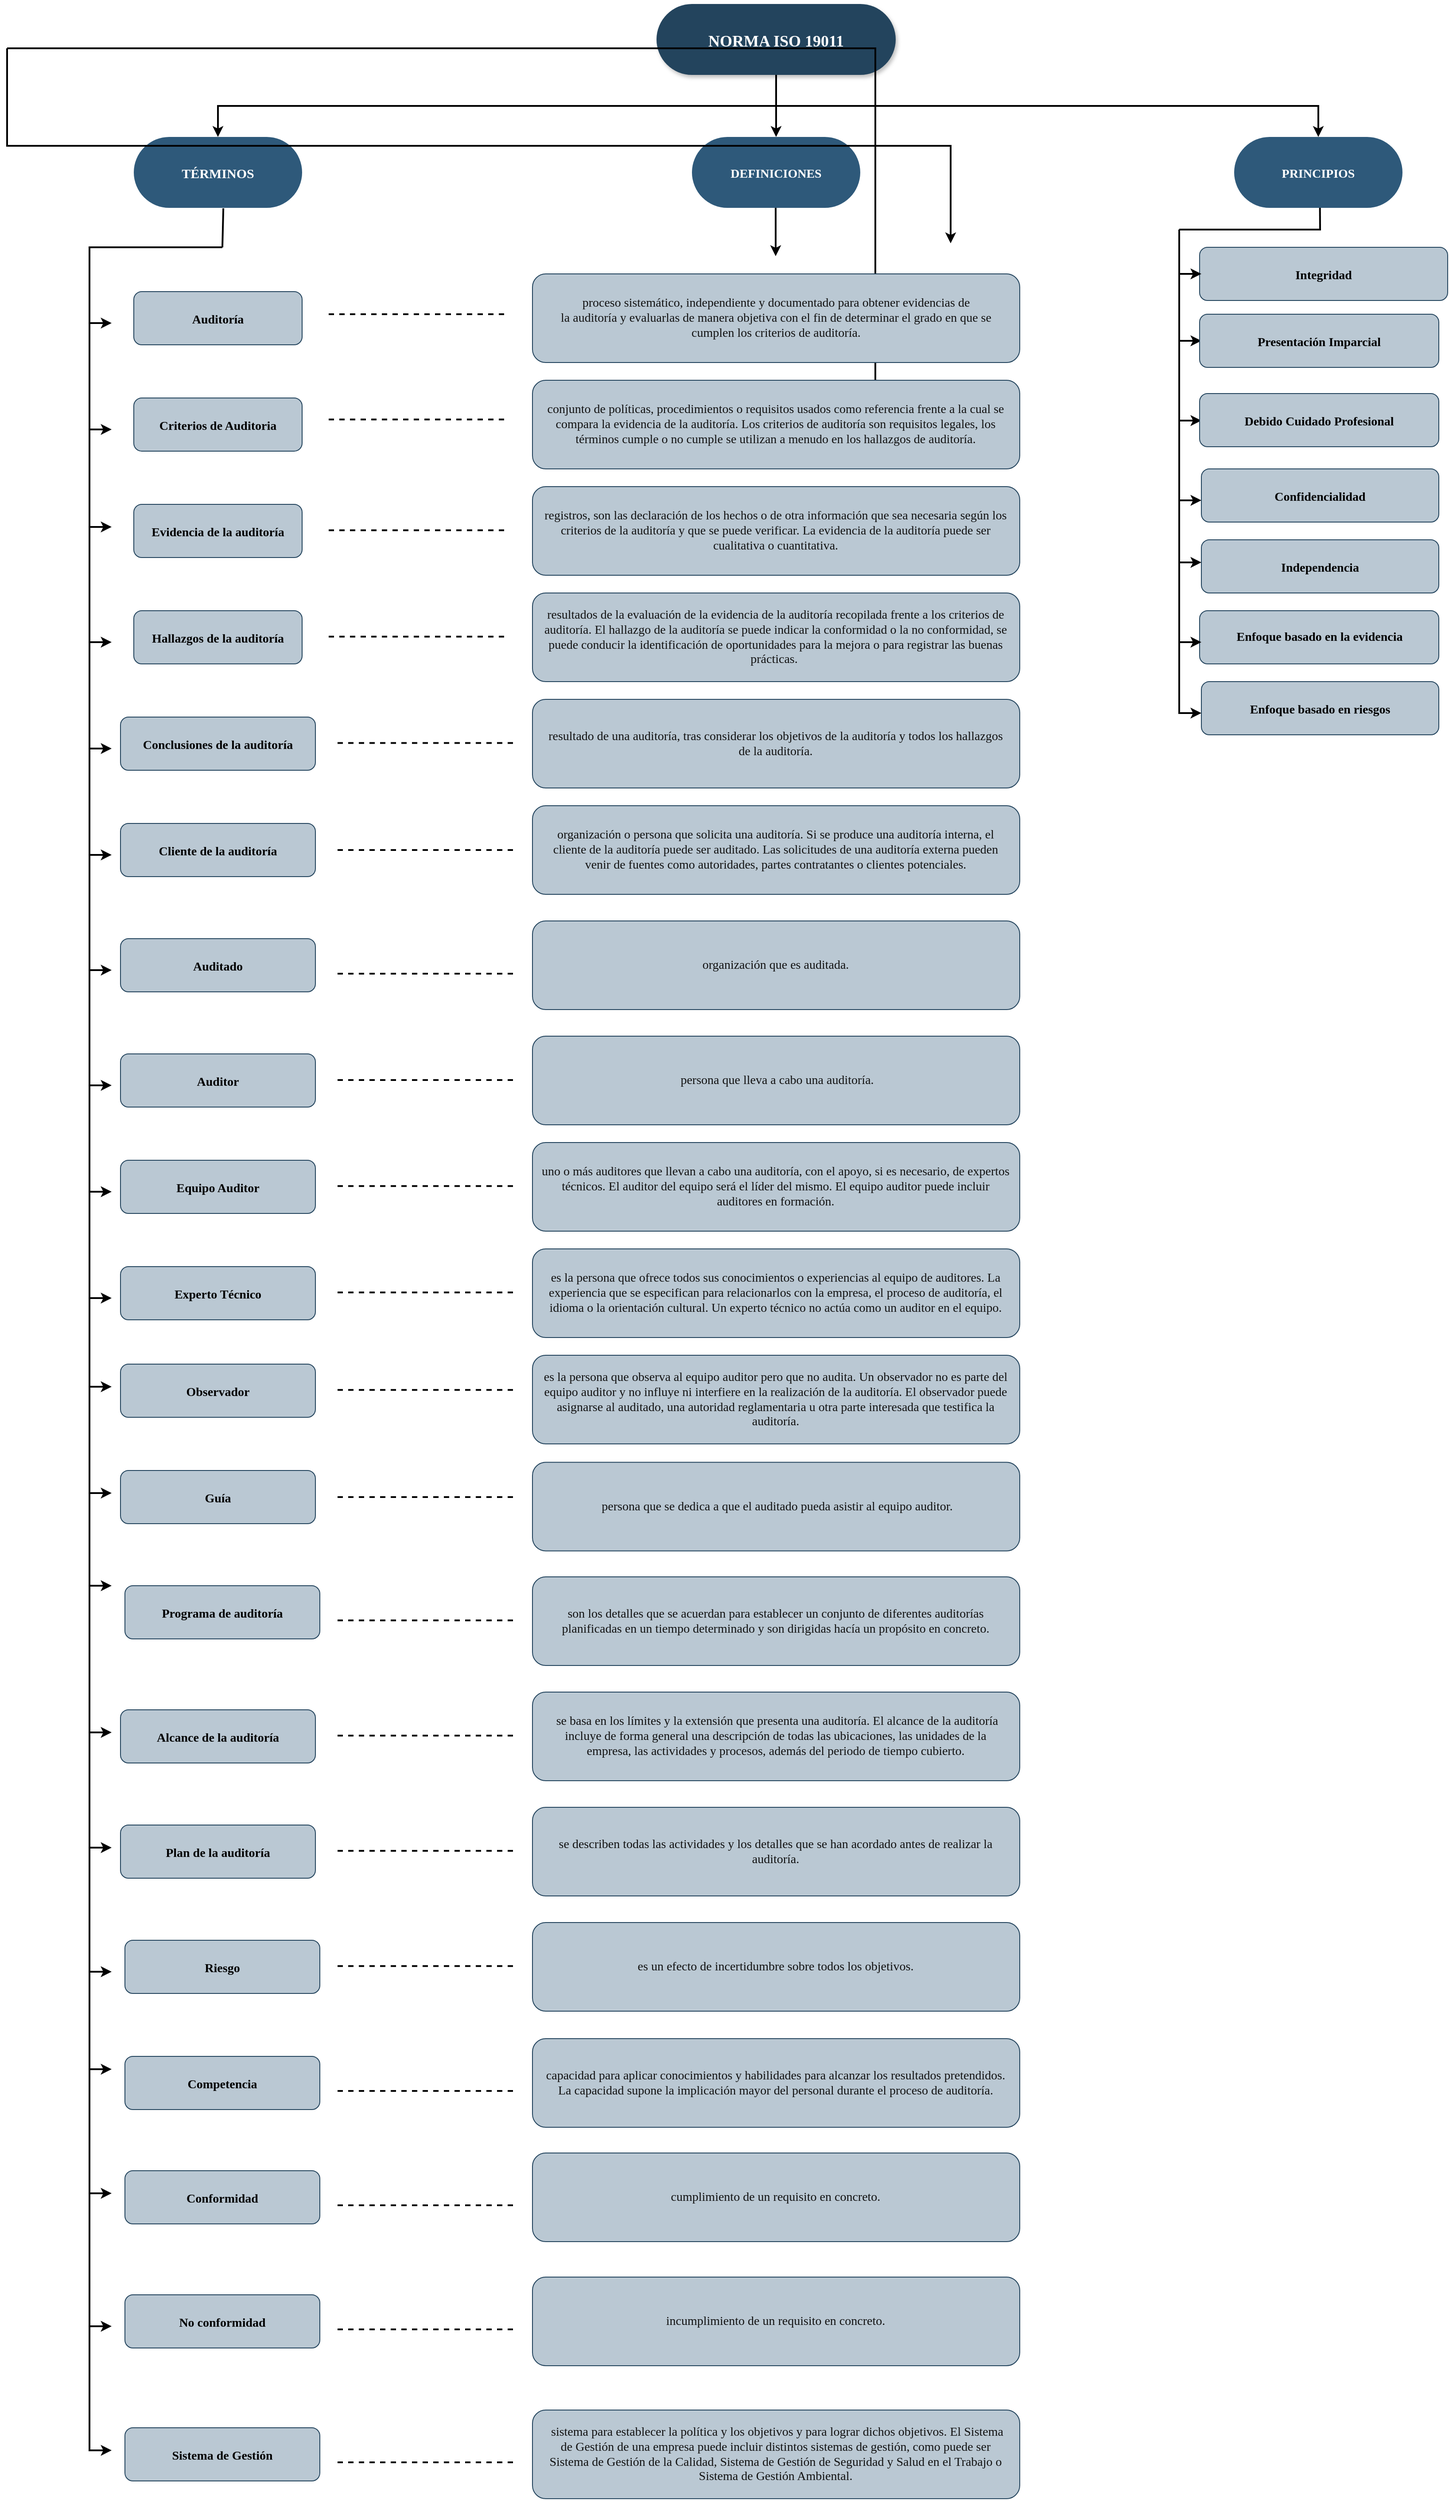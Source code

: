 <mxfile version="14.6.0" type="github">
  <diagram name="Page-1" id="2c0d36ab-eaac-3732-788b-9136903baeff">
    <mxGraphModel dx="7355" dy="2805" grid="1" gridSize="10" guides="1" tooltips="1" connect="1" arrows="1" fold="1" page="1" pageScale="1.5" pageWidth="1169" pageHeight="827" background="#ffffff" math="0" shadow="0">
      <root>
        <mxCell id="0" />
        <mxCell id="1" parent="0" />
        <mxCell id="2" value="NORMA ISO 19011" style="rounded=1;fillColor=#23445D;strokeColor=none;fontColor=#FFFFFF;fontStyle=1;fontFamily=Tahoma;fontSize=18;arcSize=50;shadow=1;sketch=0;glass=0;" parent="1" vertex="1">
          <mxGeometry x="710" y="185.5" width="270" height="80" as="geometry" />
        </mxCell>
        <mxCell id="4" value="PRINCIPIOS" style="rounded=1;gradientColor=none;strokeColor=none;fontColor=#FFFFFF;fontStyle=1;fontFamily=Tahoma;fontSize=14;arcSize=50;fillColor=#2E597A;" parent="1" vertex="1">
          <mxGeometry x="1362.0" y="335.5" width="190" height="80" as="geometry" />
        </mxCell>
        <mxCell id="9" value="" style="edgeStyle=elbowEdgeStyle;elbow=vertical;strokeWidth=2;rounded=0" parent="1" source="2" target="4" edge="1">
          <mxGeometry x="337" y="215.5" width="100" height="100" as="geometry">
            <mxPoint x="337" y="315.5" as="sourcePoint" />
            <mxPoint x="437" y="215.5" as="targetPoint" />
          </mxGeometry>
        </mxCell>
        <mxCell id="12" value="DEFINICIONES" style="rounded=1;gradientColor=none;strokeColor=none;fontColor=#FFFFFF;fontStyle=1;fontFamily=Tahoma;fontSize=14;arcSize=50;shadow=0;fillColor=#2E597A;" parent="1" vertex="1">
          <mxGeometry x="750.0" y="335.5" width="190" height="80" as="geometry" />
        </mxCell>
        <mxCell id="13" value="TÉRMINOS" style="rounded=1;gradientColor=none;strokeColor=none;fontColor=#FFFFFF;fontStyle=1;fontFamily=Tahoma;fontSize=15;arcSize=50;fillColor=#2E597A;" parent="1" vertex="1">
          <mxGeometry x="120" y="335.5" width="190" height="80" as="geometry" />
        </mxCell>
        <mxCell id="48" value="Integridad" style="rounded=1;strokeColor=#23445d;fontStyle=1;fontFamily=Tahoma;fontSize=14;fillColor=#bac8d3;" parent="1" vertex="1">
          <mxGeometry x="1323" y="460" width="280" height="60" as="geometry" />
        </mxCell>
        <mxCell id="59" value="" style="edgeStyle=elbowEdgeStyle;elbow=vertical;strokeWidth=2;rounded=0" parent="1" source="2" target="12" edge="1">
          <mxGeometry x="347" y="225.5" width="100" height="100" as="geometry">
            <mxPoint x="862.0" y="275.5" as="sourcePoint" />
            <mxPoint x="1467.0" y="345.5" as="targetPoint" />
          </mxGeometry>
        </mxCell>
        <mxCell id="61" value="" style="edgeStyle=elbowEdgeStyle;elbow=vertical;strokeWidth=2;rounded=0" parent="1" source="2" target="13" edge="1">
          <mxGeometry x="-23" y="135.5" width="100" height="100" as="geometry">
            <mxPoint x="-23" y="235.5" as="sourcePoint" />
            <mxPoint x="77" y="135.5" as="targetPoint" />
          </mxGeometry>
        </mxCell>
        <mxCell id="82" value="" style="edgeStyle=elbowEdgeStyle;elbow=horizontal;strokeWidth=2;rounded=0" parent="1" source="41" edge="1">
          <mxGeometry x="-23" y="135.5" width="100" height="100" as="geometry">
            <mxPoint x="-23" y="235.5" as="sourcePoint" />
            <mxPoint x="977" y="575.5" as="targetPoint" />
            <Array as="points">
              <mxPoint x="957" y="535.5" />
            </Array>
          </mxGeometry>
        </mxCell>
        <mxCell id="83" value="" style="edgeStyle=elbowEdgeStyle;elbow=horizontal;strokeWidth=2;rounded=0" parent="1" source="41" edge="1">
          <mxGeometry x="-23" y="135.5" width="100" height="100" as="geometry">
            <mxPoint x="-23" y="235.5" as="sourcePoint" />
            <mxPoint x="977" y="665.5" as="targetPoint" />
            <Array as="points">
              <mxPoint x="957" y="585.5" />
            </Array>
          </mxGeometry>
        </mxCell>
        <mxCell id="87" value="" style="edgeStyle=elbowEdgeStyle;elbow=horizontal;strokeWidth=2;rounded=0" parent="1" source="48" edge="1">
          <mxGeometry x="-90" y="125.5" width="100" height="100" as="geometry">
            <mxPoint x="-90" y="225.5" as="sourcePoint" />
            <mxPoint x="1325" y="565.5" as="targetPoint" />
            <Array as="points">
              <mxPoint x="1300" y="525.5" />
            </Array>
          </mxGeometry>
        </mxCell>
        <mxCell id="88" value="" style="edgeStyle=elbowEdgeStyle;elbow=horizontal;strokeWidth=2;rounded=0" parent="1" source="48" edge="1">
          <mxGeometry x="-90" y="125.5" width="100" height="100" as="geometry">
            <mxPoint x="-90" y="225.5" as="sourcePoint" />
            <mxPoint x="1325" y="655.5" as="targetPoint" />
            <Array as="points">
              <mxPoint x="1300" y="585.5" />
            </Array>
          </mxGeometry>
        </mxCell>
        <mxCell id="89" value="" style="edgeStyle=elbowEdgeStyle;elbow=horizontal;strokeWidth=2;rounded=0" parent="1" source="48" edge="1">
          <mxGeometry x="-90" y="125.5" width="100" height="100" as="geometry">
            <mxPoint x="-90" y="225.5" as="sourcePoint" />
            <mxPoint x="1325" y="745.5" as="targetPoint" />
            <Array as="points">
              <mxPoint x="1300" y="615.5" />
            </Array>
          </mxGeometry>
        </mxCell>
        <mxCell id="103" value="" style="edgeStyle=elbowEdgeStyle;elbow=vertical;strokeWidth=2;rounded=0" parent="1" source="10" edge="1">
          <mxGeometry x="-23" y="135.5" width="100" height="100" as="geometry">
            <mxPoint x="-23" y="235.5" as="sourcePoint" />
            <mxPoint x="1042" y="455.5" as="targetPoint" />
          </mxGeometry>
        </mxCell>
        <mxCell id="daP6FJy6vD_I7f9EfKvS-136" value="Presentación Imparcial" style="rounded=1;strokeColor=#23445d;fontStyle=1;fontFamily=Tahoma;fontSize=14;fillColor=#bac8d3;" vertex="1" parent="1">
          <mxGeometry x="1323" y="535.5" width="270" height="60" as="geometry" />
        </mxCell>
        <mxCell id="daP6FJy6vD_I7f9EfKvS-137" value="Debido Cuidado Profesional" style="rounded=1;strokeColor=#23445d;fontStyle=1;fontFamily=Tahoma;fontSize=14;fillColor=#bac8d3;" vertex="1" parent="1">
          <mxGeometry x="1323" y="625" width="270" height="60" as="geometry" />
        </mxCell>
        <mxCell id="daP6FJy6vD_I7f9EfKvS-141" value="Confidencialidad" style="rounded=1;strokeColor=#23445d;fontStyle=1;fontFamily=Tahoma;fontSize=14;fillColor=#bac8d3;" vertex="1" parent="1">
          <mxGeometry x="1325" y="710" width="268" height="60" as="geometry" />
        </mxCell>
        <mxCell id="daP6FJy6vD_I7f9EfKvS-142" value="Independencia" style="rounded=1;strokeColor=#23445d;fontStyle=1;fontFamily=Tahoma;fontSize=14;fillColor=#bac8d3;" vertex="1" parent="1">
          <mxGeometry x="1325" y="790" width="268" height="60" as="geometry" />
        </mxCell>
        <mxCell id="daP6FJy6vD_I7f9EfKvS-143" value="Enfoque basado en la evidencia" style="rounded=1;strokeColor=#23445d;fontStyle=1;fontFamily=Tahoma;fontSize=14;fillColor=#bac8d3;labelBackgroundColor=none;labelBorderColor=none;html=1;" vertex="1" parent="1">
          <mxGeometry x="1323" y="870" width="270" height="60" as="geometry" />
        </mxCell>
        <mxCell id="daP6FJy6vD_I7f9EfKvS-144" value="Enfoque basado en riesgos" style="rounded=1;strokeColor=#23445d;fontStyle=1;fontFamily=Tahoma;fontSize=14;fillColor=#bac8d3;" vertex="1" parent="1">
          <mxGeometry x="1325" y="950" width="268" height="60" as="geometry" />
        </mxCell>
        <mxCell id="daP6FJy6vD_I7f9EfKvS-145" value="" style="edgeStyle=elbowEdgeStyle;elbow=horizontal;strokeWidth=2;rounded=0" edge="1" parent="1">
          <mxGeometry x="-90" y="365.5" width="100" height="100" as="geometry">
            <mxPoint x="1300" y="740" as="sourcePoint" />
            <mxPoint x="1325" y="985.5" as="targetPoint" />
            <Array as="points">
              <mxPoint x="1300" y="855.5" />
            </Array>
          </mxGeometry>
        </mxCell>
        <mxCell id="daP6FJy6vD_I7f9EfKvS-146" value="" style="edgeStyle=elbowEdgeStyle;elbow=horizontal;strokeWidth=2;rounded=0" edge="1" parent="1">
          <mxGeometry x="-90" y="285.5" width="100" height="100" as="geometry">
            <mxPoint x="1300" y="660" as="sourcePoint" />
            <mxPoint x="1325" y="905.5" as="targetPoint" />
            <Array as="points">
              <mxPoint x="1300" y="775.5" />
            </Array>
          </mxGeometry>
        </mxCell>
        <mxCell id="daP6FJy6vD_I7f9EfKvS-147" value="" style="edgeStyle=elbowEdgeStyle;elbow=horizontal;strokeWidth=2;rounded=0" edge="1" parent="1">
          <mxGeometry x="-90" y="195.5" width="100" height="100" as="geometry">
            <mxPoint x="1300" y="570" as="sourcePoint" />
            <mxPoint x="1325" y="815.5" as="targetPoint" />
            <Array as="points">
              <mxPoint x="1300" y="685.5" />
            </Array>
          </mxGeometry>
        </mxCell>
        <mxCell id="daP6FJy6vD_I7f9EfKvS-149" value="Auditoría" style="rounded=1;strokeColor=#23445d;fontStyle=1;fontFamily=Tahoma;fontSize=14;fillColor=#bac8d3;" vertex="1" parent="1">
          <mxGeometry x="120" y="510" width="190" height="60" as="geometry" />
        </mxCell>
        <mxCell id="daP6FJy6vD_I7f9EfKvS-151" value="proceso sistemático, independiente y documentado para obtener evidencias de&#xa;la auditoría y evaluarlas de manera objetiva con el fin de determinar el grado en que se cumplen los criterios de auditoría." style="rounded=1;strokeColor=#23445d;fontStyle=0;fontFamily=Tahoma;fontSize=14;fillColor=#bac8d3;labelBackgroundColor=none;fontColor=#121212;whiteSpace=wrap;labelBorderColor=none;spacingTop=0;spacingBottom=0;spacingLeft=10;spacingRight=10;" vertex="1" parent="1">
          <mxGeometry x="570" y="490" width="550" height="100" as="geometry" />
        </mxCell>
        <mxCell id="daP6FJy6vD_I7f9EfKvS-155" value="" style="edgeStyle=elbowEdgeStyle;elbow=horizontal;strokeWidth=2;rounded=0" edge="1" parent="1">
          <mxGeometry x="-90" y="50" width="100" height="100" as="geometry">
            <mxPoint x="1300" y="530" as="sourcePoint" />
            <mxPoint x="1325" y="490" as="targetPoint" />
            <Array as="points">
              <mxPoint x="1300" y="450" />
            </Array>
          </mxGeometry>
        </mxCell>
        <mxCell id="daP6FJy6vD_I7f9EfKvS-158" value="" style="edgeStyle=elbowEdgeStyle;elbow=horizontal;strokeWidth=2;rounded=0;" edge="1" parent="1">
          <mxGeometry x="606.5" y="135.5" width="100" height="100" as="geometry">
            <mxPoint x="844.5" y="415.5" as="sourcePoint" />
            <mxPoint x="845" y="470" as="targetPoint" />
            <Array as="points">
              <mxPoint x="844.5" y="480" />
              <mxPoint x="859.5" y="480" />
              <mxPoint x="831.5" y="575.5" />
            </Array>
          </mxGeometry>
        </mxCell>
        <mxCell id="daP6FJy6vD_I7f9EfKvS-160" value="" style="endArrow=none;html=1;fontFamily=Tahoma;fontSize=65;fontColor=#121212;strokeWidth=2;" edge="1" parent="1">
          <mxGeometry width="50" height="50" relative="1" as="geometry">
            <mxPoint x="1300" y="490" as="sourcePoint" />
            <mxPoint x="1300" y="440" as="targetPoint" />
          </mxGeometry>
        </mxCell>
        <mxCell id="daP6FJy6vD_I7f9EfKvS-162" value="" style="endArrow=none;html=1;fontFamily=Tahoma;fontSize=65;fontColor=#121212;strokeWidth=2;" edge="1" parent="1">
          <mxGeometry width="50" height="50" relative="1" as="geometry">
            <mxPoint x="1300" y="440" as="sourcePoint" />
            <mxPoint x="1460" y="440" as="targetPoint" />
          </mxGeometry>
        </mxCell>
        <mxCell id="daP6FJy6vD_I7f9EfKvS-163" value="" style="endArrow=none;html=1;fontFamily=Tahoma;fontSize=65;fontColor=#121212;strokeWidth=2;" edge="1" parent="1">
          <mxGeometry width="50" height="50" relative="1" as="geometry">
            <mxPoint x="1458.83" y="415.5" as="sourcePoint" />
            <mxPoint x="1459" y="440" as="targetPoint" />
          </mxGeometry>
        </mxCell>
        <mxCell id="daP6FJy6vD_I7f9EfKvS-165" value="" style="endArrow=none;dashed=1;html=1;fontFamily=Tahoma;fontSize=65;fontColor=#121212;strokeWidth=2;" edge="1" parent="1">
          <mxGeometry width="50" height="50" relative="1" as="geometry">
            <mxPoint x="340" y="535.5" as="sourcePoint" />
            <mxPoint x="540" y="535.5" as="targetPoint" />
          </mxGeometry>
        </mxCell>
        <mxCell id="daP6FJy6vD_I7f9EfKvS-166" value="Criterios de Auditoria" style="rounded=1;strokeColor=#23445d;fontStyle=1;fontFamily=Tahoma;fontSize=14;fillColor=#bac8d3;" vertex="1" parent="1">
          <mxGeometry x="120" y="630" width="190" height="60" as="geometry" />
        </mxCell>
        <mxCell id="daP6FJy6vD_I7f9EfKvS-167" value="conjunto de políticas, procedimientos o requisitos usados como referencia frente a la cual se compara la evidencia de la auditoría. Los criterios de auditoría son requisitos legales, los términos cumple o no cumple se utilizan a menudo en los hallazgos de auditoría." style="rounded=1;strokeColor=#23445d;fontStyle=0;fontFamily=Tahoma;fontSize=14;fillColor=#bac8d3;labelBackgroundColor=none;fontColor=#121212;whiteSpace=wrap;labelBorderColor=none;spacingLeft=9;spacingRight=10;" vertex="1" parent="1">
          <mxGeometry x="570" y="610" width="550" height="100" as="geometry" />
        </mxCell>
        <mxCell id="daP6FJy6vD_I7f9EfKvS-168" value="" style="endArrow=none;dashed=1;html=1;fontFamily=Tahoma;fontSize=65;fontColor=#121212;strokeWidth=2;" edge="1" parent="1">
          <mxGeometry width="50" height="50" relative="1" as="geometry">
            <mxPoint x="340" y="654.29" as="sourcePoint" />
            <mxPoint x="540" y="654.29" as="targetPoint" />
          </mxGeometry>
        </mxCell>
        <mxCell id="daP6FJy6vD_I7f9EfKvS-169" value="Evidencia de la auditoría" style="rounded=1;strokeColor=#23445d;fontStyle=1;fontFamily=Tahoma;fontSize=14;fillColor=#bac8d3;" vertex="1" parent="1">
          <mxGeometry x="120" y="750" width="190" height="60" as="geometry" />
        </mxCell>
        <mxCell id="daP6FJy6vD_I7f9EfKvS-170" value="" style="endArrow=none;dashed=1;html=1;fontFamily=Tahoma;fontSize=65;fontColor=#121212;strokeWidth=2;" edge="1" parent="1">
          <mxGeometry width="50" height="50" relative="1" as="geometry">
            <mxPoint x="340" y="779.29" as="sourcePoint" />
            <mxPoint x="540" y="779.29" as="targetPoint" />
          </mxGeometry>
        </mxCell>
        <mxCell id="daP6FJy6vD_I7f9EfKvS-171" value="registros, son las declaración de los hechos o de otra información que sea necesaria según los criterios de la auditoría y que se puede verificar. La evidencia de la auditoría puede ser cualitativa o cuantitativa." style="rounded=1;strokeColor=#23445d;fontStyle=0;fontFamily=Tahoma;fontSize=14;fillColor=#bac8d3;labelBackgroundColor=none;fontColor=#121212;whiteSpace=wrap;labelBorderColor=none;spacingLeft=9;spacingRight=10;" vertex="1" parent="1">
          <mxGeometry x="570" y="730" width="550" height="100" as="geometry" />
        </mxCell>
        <mxCell id="daP6FJy6vD_I7f9EfKvS-173" value="" style="edgeStyle=elbowEdgeStyle;elbow=horizontal;strokeWidth=2;rounded=0" edge="1" parent="1">
          <mxGeometry x="-1320" y="105.5" width="100" height="100" as="geometry">
            <mxPoint x="70" y="585.5" as="sourcePoint" />
            <mxPoint x="95" y="545.5" as="targetPoint" />
            <Array as="points">
              <mxPoint x="70" y="505.5" />
            </Array>
          </mxGeometry>
        </mxCell>
        <mxCell id="daP6FJy6vD_I7f9EfKvS-174" value="" style="endArrow=none;html=1;fontFamily=Tahoma;fontSize=65;fontColor=#121212;strokeWidth=2;" edge="1" parent="1">
          <mxGeometry width="50" height="50" relative="1" as="geometry">
            <mxPoint x="70" y="535.5" as="sourcePoint" />
            <mxPoint x="70" y="481" as="targetPoint" />
          </mxGeometry>
        </mxCell>
        <mxCell id="daP6FJy6vD_I7f9EfKvS-175" value="" style="endArrow=none;html=1;fontFamily=Tahoma;fontSize=65;fontColor=#121212;strokeWidth=2;" edge="1" parent="1">
          <mxGeometry width="50" height="50" relative="1" as="geometry">
            <mxPoint x="70" y="460" as="sourcePoint" />
            <mxPoint x="220" y="460" as="targetPoint" />
          </mxGeometry>
        </mxCell>
        <mxCell id="daP6FJy6vD_I7f9EfKvS-176" value="" style="endArrow=none;html=1;fontFamily=Tahoma;fontSize=65;fontColor=#121212;strokeWidth=2;exitX=0.532;exitY=1.006;exitDx=0;exitDy=0;exitPerimeter=0;" edge="1" parent="1" source="13">
          <mxGeometry width="50" height="50" relative="1" as="geometry">
            <mxPoint x="210" y="440" as="sourcePoint" />
            <mxPoint x="220" y="460" as="targetPoint" />
          </mxGeometry>
        </mxCell>
        <mxCell id="daP6FJy6vD_I7f9EfKvS-177" value="Hallazgos de la auditoría" style="rounded=1;strokeColor=#23445d;fontStyle=1;fontFamily=Tahoma;fontSize=14;fillColor=#bac8d3;" vertex="1" parent="1">
          <mxGeometry x="120" y="870" width="190" height="60" as="geometry" />
        </mxCell>
        <mxCell id="daP6FJy6vD_I7f9EfKvS-178" value="resultados de la evaluación de la evidencia de la auditoría recopilada frente a los criterios de auditoría. El hallazgo de la auditoría se puede indicar la conformidad o la no conformidad, se puede conducir la identificación de oportunidades para la mejora o para registrar las buenas prácticas. " style="rounded=1;strokeColor=#23445d;fontStyle=0;fontFamily=Tahoma;fontSize=14;fillColor=#bac8d3;labelBackgroundColor=none;fontColor=#121212;whiteSpace=wrap;labelBorderColor=none;spacingLeft=9;spacingRight=10;" vertex="1" parent="1">
          <mxGeometry x="570" y="850" width="550" height="100" as="geometry" />
        </mxCell>
        <mxCell id="daP6FJy6vD_I7f9EfKvS-179" value="" style="endArrow=none;dashed=1;html=1;fontFamily=Tahoma;fontSize=65;fontColor=#121212;strokeWidth=2;" edge="1" parent="1">
          <mxGeometry width="50" height="50" relative="1" as="geometry">
            <mxPoint x="340" y="899.29" as="sourcePoint" />
            <mxPoint x="540" y="899.29" as="targetPoint" />
          </mxGeometry>
        </mxCell>
        <mxCell id="daP6FJy6vD_I7f9EfKvS-180" value="Conclusiones de la auditoría" style="rounded=1;strokeColor=#23445d;fontStyle=1;fontFamily=Tahoma;fontSize=14;fillColor=#bac8d3;" vertex="1" parent="1">
          <mxGeometry x="105" y="990" width="220" height="60" as="geometry" />
        </mxCell>
        <mxCell id="daP6FJy6vD_I7f9EfKvS-181" value="resultado de una auditoría, tras considerar los objetivos de la auditoría y todos los hallazgos de la auditoría." style="rounded=1;strokeColor=#23445d;fontStyle=0;fontFamily=Tahoma;fontSize=14;fillColor=#bac8d3;labelBackgroundColor=none;fontColor=#121212;whiteSpace=wrap;labelBorderColor=none;spacingLeft=9;spacingRight=10;" vertex="1" parent="1">
          <mxGeometry x="570" y="970" width="550" height="100" as="geometry" />
        </mxCell>
        <mxCell id="daP6FJy6vD_I7f9EfKvS-182" value="" style="endArrow=none;dashed=1;html=1;fontFamily=Tahoma;fontSize=65;fontColor=#121212;strokeWidth=2;" edge="1" parent="1">
          <mxGeometry width="50" height="50" relative="1" as="geometry">
            <mxPoint x="350" y="1019.29" as="sourcePoint" />
            <mxPoint x="550" y="1019.29" as="targetPoint" />
          </mxGeometry>
        </mxCell>
        <mxCell id="daP6FJy6vD_I7f9EfKvS-183" value="" style="edgeStyle=elbowEdgeStyle;elbow=horizontal;strokeWidth=2;rounded=0" edge="1" parent="1">
          <mxGeometry x="-1320" y="135.5" width="100" height="100" as="geometry">
            <mxPoint x="80" y="460" as="sourcePoint" />
            <mxPoint x="95" y="665.5" as="targetPoint" />
            <Array as="points">
              <mxPoint x="70" y="595.5" />
            </Array>
          </mxGeometry>
        </mxCell>
        <mxCell id="daP6FJy6vD_I7f9EfKvS-184" value="Cliente de la auditoría" style="rounded=1;strokeColor=#23445d;fontStyle=1;fontFamily=Tahoma;fontSize=14;fillColor=#bac8d3;" vertex="1" parent="1">
          <mxGeometry x="105" y="1110" width="220" height="60" as="geometry" />
        </mxCell>
        <mxCell id="daP6FJy6vD_I7f9EfKvS-185" value="" style="endArrow=none;dashed=1;html=1;fontFamily=Tahoma;fontSize=65;fontColor=#121212;strokeWidth=2;" edge="1" parent="1">
          <mxGeometry width="50" height="50" relative="1" as="geometry">
            <mxPoint x="350" y="1140" as="sourcePoint" />
            <mxPoint x="550" y="1140" as="targetPoint" />
          </mxGeometry>
        </mxCell>
        <mxCell id="daP6FJy6vD_I7f9EfKvS-186" value="organización o persona que solicita una auditoría. Si se produce una auditoría interna, el cliente de la auditoría puede ser auditado. Las solicitudes de una auditoría externa pueden venir de fuentes como autoridades, partes contratantes o clientes potenciales." style="rounded=1;strokeColor=#23445d;fontStyle=0;fontFamily=Tahoma;fontSize=14;fillColor=#bac8d3;labelBackgroundColor=none;fontColor=#121212;whiteSpace=wrap;labelBorderColor=none;spacingLeft=9;spacingRight=10;" vertex="1" parent="1">
          <mxGeometry x="570" y="1090" width="550" height="100" as="geometry" />
        </mxCell>
        <mxCell id="daP6FJy6vD_I7f9EfKvS-187" value="Auditado" style="rounded=1;strokeColor=#23445d;fontStyle=1;fontFamily=Tahoma;fontSize=14;fillColor=#bac8d3;" vertex="1" parent="1">
          <mxGeometry x="105" y="1240" width="220" height="60" as="geometry" />
        </mxCell>
        <mxCell id="daP6FJy6vD_I7f9EfKvS-188" value="" style="endArrow=none;dashed=1;html=1;fontFamily=Tahoma;fontSize=65;fontColor=#121212;strokeWidth=2;" edge="1" parent="1">
          <mxGeometry width="50" height="50" relative="1" as="geometry">
            <mxPoint x="350" y="1279.5" as="sourcePoint" />
            <mxPoint x="550" y="1279.5" as="targetPoint" />
          </mxGeometry>
        </mxCell>
        <mxCell id="daP6FJy6vD_I7f9EfKvS-189" value="organización que es auditada." style="rounded=1;strokeColor=#23445d;fontStyle=0;fontFamily=Tahoma;fontSize=14;fillColor=#bac8d3;labelBackgroundColor=none;fontColor=#121212;whiteSpace=wrap;labelBorderColor=none;spacingLeft=9;spacingRight=10;" vertex="1" parent="1">
          <mxGeometry x="570" y="1220" width="550" height="100" as="geometry" />
        </mxCell>
        <mxCell id="daP6FJy6vD_I7f9EfKvS-190" value="Auditor" style="rounded=1;strokeColor=#23445d;fontStyle=1;fontFamily=Tahoma;fontSize=14;fillColor=#bac8d3;" vertex="1" parent="1">
          <mxGeometry x="105" y="1370" width="220" height="60" as="geometry" />
        </mxCell>
        <mxCell id="daP6FJy6vD_I7f9EfKvS-192" value=" persona que lleva a cabo una auditoría." style="rounded=1;strokeColor=#23445d;fontStyle=0;fontFamily=Tahoma;fontSize=14;fillColor=#bac8d3;labelBackgroundColor=none;fontColor=#121212;whiteSpace=wrap;labelBorderColor=none;spacingLeft=9;spacingRight=10;" vertex="1" parent="1">
          <mxGeometry x="570" y="1350" width="550" height="100" as="geometry" />
        </mxCell>
        <mxCell id="daP6FJy6vD_I7f9EfKvS-193" value="" style="endArrow=none;dashed=1;html=1;fontFamily=Tahoma;fontSize=65;fontColor=#121212;strokeWidth=2;" edge="1" parent="1">
          <mxGeometry width="50" height="50" relative="1" as="geometry">
            <mxPoint x="350" y="1399.5" as="sourcePoint" />
            <mxPoint x="550" y="1399.5" as="targetPoint" />
          </mxGeometry>
        </mxCell>
        <mxCell id="daP6FJy6vD_I7f9EfKvS-194" value="Equipo Auditor" style="rounded=1;strokeColor=#23445d;fontStyle=1;fontFamily=Tahoma;fontSize=14;fillColor=#bac8d3;" vertex="1" parent="1">
          <mxGeometry x="105" y="1490" width="220" height="60" as="geometry" />
        </mxCell>
        <mxCell id="daP6FJy6vD_I7f9EfKvS-195" value="uno o más auditores que llevan a cabo una auditoría, con el apoyo, si es necesario, de expertos técnicos. El auditor del equipo será el líder del mismo. El equipo auditor puede incluir auditores en formación." style="rounded=1;strokeColor=#23445d;fontStyle=0;fontFamily=Tahoma;fontSize=14;fillColor=#bac8d3;labelBackgroundColor=none;fontColor=#121212;whiteSpace=wrap;labelBorderColor=none;spacingLeft=9;spacingRight=10;" vertex="1" parent="1">
          <mxGeometry x="570" y="1470" width="550" height="100" as="geometry" />
        </mxCell>
        <mxCell id="daP6FJy6vD_I7f9EfKvS-196" value="" style="endArrow=none;dashed=1;html=1;fontFamily=Tahoma;fontSize=65;fontColor=#121212;strokeWidth=2;" edge="1" parent="1">
          <mxGeometry width="50" height="50" relative="1" as="geometry">
            <mxPoint x="350" y="1519.17" as="sourcePoint" />
            <mxPoint x="550" y="1519.17" as="targetPoint" />
          </mxGeometry>
        </mxCell>
        <mxCell id="daP6FJy6vD_I7f9EfKvS-197" value="Experto Técnico" style="rounded=1;strokeColor=#23445d;fontStyle=1;fontFamily=Tahoma;fontSize=14;fillColor=#bac8d3;" vertex="1" parent="1">
          <mxGeometry x="105" y="1610" width="220" height="60" as="geometry" />
        </mxCell>
        <mxCell id="daP6FJy6vD_I7f9EfKvS-198" value="" style="endArrow=none;dashed=1;html=1;fontFamily=Tahoma;fontSize=65;fontColor=#121212;strokeWidth=2;" edge="1" parent="1">
          <mxGeometry width="50" height="50" relative="1" as="geometry">
            <mxPoint x="350" y="1639.17" as="sourcePoint" />
            <mxPoint x="550" y="1639.17" as="targetPoint" />
          </mxGeometry>
        </mxCell>
        <mxCell id="daP6FJy6vD_I7f9EfKvS-199" value="es la persona que ofrece todos sus conocimientos o experiencias al equipo de auditores. La experiencia que se especifican para relacionarlos con la empresa, el proceso de auditoría, el idioma o la orientación cultural. Un experto técnico no actúa como un auditor en el equipo." style="rounded=1;strokeColor=#23445d;fontStyle=0;fontFamily=Tahoma;fontSize=14;fillColor=#bac8d3;labelBackgroundColor=none;fontColor=#121212;whiteSpace=wrap;labelBorderColor=none;spacingLeft=9;spacingRight=10;" vertex="1" parent="1">
          <mxGeometry x="570" y="1590" width="550" height="100" as="geometry" />
        </mxCell>
        <mxCell id="daP6FJy6vD_I7f9EfKvS-200" value="Observador" style="rounded=1;strokeColor=#23445d;fontStyle=1;fontFamily=Tahoma;fontSize=14;fillColor=#bac8d3;" vertex="1" parent="1">
          <mxGeometry x="105" y="1720" width="220" height="60" as="geometry" />
        </mxCell>
        <mxCell id="daP6FJy6vD_I7f9EfKvS-201" value="" style="endArrow=none;dashed=1;html=1;fontFamily=Tahoma;fontSize=65;fontColor=#121212;strokeWidth=2;" edge="1" parent="1">
          <mxGeometry width="50" height="50" relative="1" as="geometry">
            <mxPoint x="350" y="1749.17" as="sourcePoint" />
            <mxPoint x="550" y="1749.17" as="targetPoint" />
          </mxGeometry>
        </mxCell>
        <mxCell id="daP6FJy6vD_I7f9EfKvS-202" value="es la persona que observa al equipo auditor pero que no audita. Un observador no es parte del equipo auditor y no influye ni interfiere en la realización de la auditoría. El observador puede asignarse al auditado, una autoridad reglamentaria u otra parte interesada que testifica la auditoría." style="rounded=1;strokeColor=#23445d;fontStyle=0;fontFamily=Tahoma;fontSize=14;fillColor=#bac8d3;labelBackgroundColor=none;fontColor=#121212;whiteSpace=wrap;labelBorderColor=none;spacingLeft=9;spacingRight=10;" vertex="1" parent="1">
          <mxGeometry x="570" y="1710" width="550" height="100" as="geometry" />
        </mxCell>
        <mxCell id="daP6FJy6vD_I7f9EfKvS-203" value="Guía" style="rounded=1;strokeColor=#23445d;fontStyle=1;fontFamily=Tahoma;fontSize=14;fillColor=#bac8d3;" vertex="1" parent="1">
          <mxGeometry x="105" y="1840" width="220" height="60" as="geometry" />
        </mxCell>
        <mxCell id="daP6FJy6vD_I7f9EfKvS-204" value="" style="endArrow=none;dashed=1;html=1;fontFamily=Tahoma;fontSize=65;fontColor=#121212;strokeWidth=2;" edge="1" parent="1">
          <mxGeometry width="50" height="50" relative="1" as="geometry">
            <mxPoint x="350" y="1870.0" as="sourcePoint" />
            <mxPoint x="550" y="1870.0" as="targetPoint" />
          </mxGeometry>
        </mxCell>
        <mxCell id="daP6FJy6vD_I7f9EfKvS-205" value=" persona que se dedica a que el auditado pueda asistir al equipo auditor." style="rounded=1;strokeColor=#23445d;fontStyle=0;fontFamily=Tahoma;fontSize=14;fillColor=#bac8d3;labelBackgroundColor=none;fontColor=#121212;whiteSpace=wrap;labelBorderColor=none;spacingLeft=9;spacingRight=10;" vertex="1" parent="1">
          <mxGeometry x="570" y="1830.75" width="550" height="100" as="geometry" />
        </mxCell>
        <mxCell id="daP6FJy6vD_I7f9EfKvS-206" value="Programa de auditoría" style="rounded=1;strokeColor=#23445d;fontStyle=1;fontFamily=Tahoma;fontSize=14;fillColor=#bac8d3;" vertex="1" parent="1">
          <mxGeometry x="110" y="1970" width="220" height="60" as="geometry" />
        </mxCell>
        <mxCell id="daP6FJy6vD_I7f9EfKvS-207" value="son los detalles que se acuerdan para establecer un conjunto de diferentes auditorías planificadas en un tiempo determinado y son dirigidas hacía un propósito en concreto." style="rounded=1;strokeColor=#23445d;fontStyle=0;fontFamily=Tahoma;fontSize=14;fillColor=#bac8d3;labelBackgroundColor=none;fontColor=#121212;whiteSpace=wrap;labelBorderColor=none;spacingLeft=9;spacingRight=10;" vertex="1" parent="1">
          <mxGeometry x="570" y="1960" width="550" height="100" as="geometry" />
        </mxCell>
        <mxCell id="daP6FJy6vD_I7f9EfKvS-208" value="Alcance de la auditoría" style="rounded=1;strokeColor=#23445d;fontStyle=1;fontFamily=Tahoma;fontSize=14;fillColor=#bac8d3;" vertex="1" parent="1">
          <mxGeometry x="105" y="2110" width="220" height="60" as="geometry" />
        </mxCell>
        <mxCell id="daP6FJy6vD_I7f9EfKvS-209" value=" se basa en los límites y la extensión que presenta una auditoría. El alcance de la auditoría incluye de forma general una descripción de todas las ubicaciones, las unidades de la empresa, las actividades y procesos, además del periodo de tiempo cubierto." style="rounded=1;strokeColor=#23445d;fontStyle=0;fontFamily=Tahoma;fontSize=14;fillColor=#bac8d3;labelBackgroundColor=none;fontColor=#121212;whiteSpace=wrap;labelBorderColor=none;spacingLeft=9;spacingRight=10;" vertex="1" parent="1">
          <mxGeometry x="570" y="2090" width="550" height="100" as="geometry" />
        </mxCell>
        <mxCell id="daP6FJy6vD_I7f9EfKvS-210" value="" style="edgeStyle=elbowEdgeStyle;elbow=horizontal;strokeWidth=2;rounded=0" edge="1" parent="1">
          <mxGeometry x="-1320" y="245.5" width="100" height="100" as="geometry">
            <mxPoint x="70" y="580" as="sourcePoint" />
            <mxPoint x="95" y="775.5" as="targetPoint" />
            <Array as="points">
              <mxPoint x="70" y="705.5" />
            </Array>
          </mxGeometry>
        </mxCell>
        <mxCell id="CiPUfbwNAh9lEKcv2eNm-103" value="" style="endArrow=none;dashed=1;html=1;fontFamily=Tahoma;fontSize=65;fontColor=#121212;strokeWidth=2;" edge="1" parent="1">
          <mxGeometry width="50" height="50" relative="1" as="geometry">
            <mxPoint x="350" y="2009.17" as="sourcePoint" />
            <mxPoint x="550" y="2009.17" as="targetPoint" />
          </mxGeometry>
        </mxCell>
        <mxCell id="CiPUfbwNAh9lEKcv2eNm-104" value="" style="endArrow=none;dashed=1;html=1;fontFamily=Tahoma;fontSize=65;fontColor=#121212;strokeWidth=2;" edge="1" parent="1">
          <mxGeometry width="50" height="50" relative="1" as="geometry">
            <mxPoint x="350" y="2139.17" as="sourcePoint" />
            <mxPoint x="550" y="2139.17" as="targetPoint" />
          </mxGeometry>
        </mxCell>
        <mxCell id="CiPUfbwNAh9lEKcv2eNm-105" value="Plan de la auditoría" style="rounded=1;strokeColor=#23445d;fontStyle=1;fontFamily=Tahoma;fontSize=14;fillColor=#bac8d3;" vertex="1" parent="1">
          <mxGeometry x="105" y="2240" width="220" height="60" as="geometry" />
        </mxCell>
        <mxCell id="CiPUfbwNAh9lEKcv2eNm-106" value="" style="endArrow=none;dashed=1;html=1;fontFamily=Tahoma;fontSize=65;fontColor=#121212;strokeWidth=2;" edge="1" parent="1">
          <mxGeometry width="50" height="50" relative="1" as="geometry">
            <mxPoint x="350" y="2269.17" as="sourcePoint" />
            <mxPoint x="550" y="2269.17" as="targetPoint" />
          </mxGeometry>
        </mxCell>
        <mxCell id="CiPUfbwNAh9lEKcv2eNm-107" value="se describen todas las actividades y los detalles que se han acordado antes de realizar la auditoría." style="rounded=1;strokeColor=#23445d;fontStyle=0;fontFamily=Tahoma;fontSize=14;fillColor=#bac8d3;labelBackgroundColor=none;fontColor=#121212;whiteSpace=wrap;labelBorderColor=none;spacingLeft=9;spacingRight=10;" vertex="1" parent="1">
          <mxGeometry x="570" y="2220" width="550" height="100" as="geometry" />
        </mxCell>
        <mxCell id="CiPUfbwNAh9lEKcv2eNm-108" value="Riesgo" style="rounded=1;strokeColor=#23445d;fontStyle=1;fontFamily=Tahoma;fontSize=14;fillColor=#bac8d3;" vertex="1" parent="1">
          <mxGeometry x="110" y="2370" width="220" height="60" as="geometry" />
        </mxCell>
        <mxCell id="CiPUfbwNAh9lEKcv2eNm-109" value="es un efecto de incertidumbre sobre todos los objetivos." style="rounded=1;strokeColor=#23445d;fontStyle=0;fontFamily=Tahoma;fontSize=14;fillColor=#bac8d3;labelBackgroundColor=none;fontColor=#121212;whiteSpace=wrap;labelBorderColor=none;spacingLeft=9;spacingRight=10;" vertex="1" parent="1">
          <mxGeometry x="570" y="2350" width="550" height="100" as="geometry" />
        </mxCell>
        <mxCell id="CiPUfbwNAh9lEKcv2eNm-110" value="" style="endArrow=none;dashed=1;html=1;fontFamily=Tahoma;fontSize=65;fontColor=#121212;strokeWidth=2;" edge="1" parent="1">
          <mxGeometry width="50" height="50" relative="1" as="geometry">
            <mxPoint x="350" y="2399.17" as="sourcePoint" />
            <mxPoint x="550" y="2399.17" as="targetPoint" />
          </mxGeometry>
        </mxCell>
        <mxCell id="CiPUfbwNAh9lEKcv2eNm-111" value="Competencia" style="rounded=1;strokeColor=#23445d;fontStyle=1;fontFamily=Tahoma;fontSize=14;fillColor=#bac8d3;" vertex="1" parent="1">
          <mxGeometry x="110" y="2501" width="220" height="60" as="geometry" />
        </mxCell>
        <mxCell id="CiPUfbwNAh9lEKcv2eNm-112" value="capacidad para aplicar conocimientos y habilidades para alcanzar los resultados pretendidos. La capacidad supone la implicación mayor del personal durante el proceso de auditoría." style="rounded=1;strokeColor=#23445d;fontStyle=0;fontFamily=Tahoma;fontSize=14;fillColor=#bac8d3;labelBackgroundColor=none;fontColor=#121212;whiteSpace=wrap;labelBorderColor=none;spacingLeft=9;spacingRight=10;" vertex="1" parent="1">
          <mxGeometry x="570" y="2481" width="550" height="100" as="geometry" />
        </mxCell>
        <mxCell id="CiPUfbwNAh9lEKcv2eNm-114" value="" style="endArrow=none;dashed=1;html=1;fontFamily=Tahoma;fontSize=65;fontColor=#121212;strokeWidth=2;" edge="1" parent="1">
          <mxGeometry width="50" height="50" relative="1" as="geometry">
            <mxPoint x="350" y="2540" as="sourcePoint" />
            <mxPoint x="550" y="2540" as="targetPoint" />
          </mxGeometry>
        </mxCell>
        <mxCell id="CiPUfbwNAh9lEKcv2eNm-116" value="Conformidad" style="rounded=1;strokeColor=#23445d;fontStyle=1;fontFamily=Tahoma;fontSize=14;fillColor=#bac8d3;" vertex="1" parent="1">
          <mxGeometry x="110" y="2630" width="220" height="60" as="geometry" />
        </mxCell>
        <mxCell id="CiPUfbwNAh9lEKcv2eNm-117" value="cumplimiento de un requisito en concreto." style="rounded=1;strokeColor=#23445d;fontStyle=0;fontFamily=Tahoma;fontSize=14;fillColor=#bac8d3;labelBackgroundColor=none;fontColor=#121212;whiteSpace=wrap;labelBorderColor=none;spacingLeft=9;spacingRight=10;" vertex="1" parent="1">
          <mxGeometry x="570" y="2610" width="550" height="100" as="geometry" />
        </mxCell>
        <mxCell id="CiPUfbwNAh9lEKcv2eNm-118" value="" style="endArrow=none;dashed=1;html=1;fontFamily=Tahoma;fontSize=65;fontColor=#121212;strokeWidth=2;" edge="1" parent="1">
          <mxGeometry width="50" height="50" relative="1" as="geometry">
            <mxPoint x="350" y="2669" as="sourcePoint" />
            <mxPoint x="550" y="2669" as="targetPoint" />
          </mxGeometry>
        </mxCell>
        <mxCell id="CiPUfbwNAh9lEKcv2eNm-119" value="No conformidad" style="rounded=1;strokeColor=#23445d;fontStyle=1;fontFamily=Tahoma;fontSize=14;fillColor=#bac8d3;" vertex="1" parent="1">
          <mxGeometry x="110" y="2770" width="220" height="60" as="geometry" />
        </mxCell>
        <mxCell id="CiPUfbwNAh9lEKcv2eNm-120" value="incumplimiento de un requisito en concreto." style="rounded=1;strokeColor=#23445d;fontStyle=0;fontFamily=Tahoma;fontSize=14;fillColor=#bac8d3;labelBackgroundColor=none;fontColor=#121212;whiteSpace=wrap;labelBorderColor=none;spacingLeft=9;spacingRight=10;" vertex="1" parent="1">
          <mxGeometry x="570" y="2750" width="550" height="100" as="geometry" />
        </mxCell>
        <mxCell id="CiPUfbwNAh9lEKcv2eNm-121" value="" style="endArrow=none;dashed=1;html=1;fontFamily=Tahoma;fontSize=65;fontColor=#121212;strokeWidth=2;" edge="1" parent="1">
          <mxGeometry width="50" height="50" relative="1" as="geometry">
            <mxPoint x="350" y="2809" as="sourcePoint" />
            <mxPoint x="550" y="2809" as="targetPoint" />
          </mxGeometry>
        </mxCell>
        <mxCell id="CiPUfbwNAh9lEKcv2eNm-126" value="Sistema de Gestión" style="rounded=1;strokeColor=#23445d;fontStyle=1;fontFamily=Tahoma;fontSize=14;fillColor=#bac8d3;" vertex="1" parent="1">
          <mxGeometry x="110" y="2920" width="220" height="60" as="geometry" />
        </mxCell>
        <mxCell id="CiPUfbwNAh9lEKcv2eNm-127" value=" sistema para establecer la política y los objetivos y para lograr dichos objetivos. El Sistema de Gestión de una empresa puede incluir distintos sistemas de gestión, como puede ser Sistema de Gestión de la Calidad, Sistema de Gestión de Seguridad y Salud en el Trabajo o Sistema de Gestión Ambiental." style="rounded=1;strokeColor=#23445d;fontStyle=0;fontFamily=Tahoma;fontSize=14;fillColor=#bac8d3;labelBackgroundColor=none;fontColor=#121212;whiteSpace=wrap;labelBorderColor=none;spacingLeft=9;spacingRight=10;" vertex="1" parent="1">
          <mxGeometry x="570" y="2900" width="550" height="100" as="geometry" />
        </mxCell>
        <mxCell id="CiPUfbwNAh9lEKcv2eNm-128" value="" style="endArrow=none;dashed=1;html=1;fontFamily=Tahoma;fontSize=65;fontColor=#121212;strokeWidth=2;" edge="1" parent="1">
          <mxGeometry width="50" height="50" relative="1" as="geometry">
            <mxPoint x="350" y="2959" as="sourcePoint" />
            <mxPoint x="550" y="2959" as="targetPoint" />
          </mxGeometry>
        </mxCell>
        <mxCell id="CiPUfbwNAh9lEKcv2eNm-129" value="" style="edgeStyle=elbowEdgeStyle;elbow=horizontal;strokeWidth=2;rounded=0" edge="1" parent="1">
          <mxGeometry x="-1320" y="375.5" width="100" height="100" as="geometry">
            <mxPoint x="70" y="710" as="sourcePoint" />
            <mxPoint x="95" y="905.5" as="targetPoint" />
            <Array as="points">
              <mxPoint x="70" y="835.5" />
            </Array>
          </mxGeometry>
        </mxCell>
        <mxCell id="CiPUfbwNAh9lEKcv2eNm-130" value="" style="edgeStyle=elbowEdgeStyle;elbow=horizontal;strokeWidth=2;rounded=0" edge="1" parent="1">
          <mxGeometry x="-1320" y="495.5" width="100" height="100" as="geometry">
            <mxPoint x="70" y="830" as="sourcePoint" />
            <mxPoint x="95" y="1025.5" as="targetPoint" />
            <Array as="points">
              <mxPoint x="70" y="955.5" />
            </Array>
          </mxGeometry>
        </mxCell>
        <mxCell id="CiPUfbwNAh9lEKcv2eNm-131" value="" style="edgeStyle=elbowEdgeStyle;elbow=horizontal;strokeWidth=2;rounded=0" edge="1" parent="1">
          <mxGeometry x="-1320" y="615.5" width="100" height="100" as="geometry">
            <mxPoint x="70" y="950" as="sourcePoint" />
            <mxPoint x="95" y="1145.5" as="targetPoint" />
            <Array as="points">
              <mxPoint x="70" y="1075.5" />
            </Array>
          </mxGeometry>
        </mxCell>
        <mxCell id="CiPUfbwNAh9lEKcv2eNm-132" value="" style="edgeStyle=elbowEdgeStyle;elbow=horizontal;strokeWidth=2;rounded=0" edge="1" parent="1">
          <mxGeometry x="-1320" y="745.5" width="100" height="100" as="geometry">
            <mxPoint x="70" y="1080" as="sourcePoint" />
            <mxPoint x="95" y="1275.5" as="targetPoint" />
            <Array as="points">
              <mxPoint x="70" y="1205.5" />
            </Array>
          </mxGeometry>
        </mxCell>
        <mxCell id="CiPUfbwNAh9lEKcv2eNm-133" value="" style="edgeStyle=elbowEdgeStyle;elbow=horizontal;strokeWidth=2;rounded=0" edge="1" parent="1">
          <mxGeometry x="-1320" y="875.5" width="100" height="100" as="geometry">
            <mxPoint x="70" y="1210" as="sourcePoint" />
            <mxPoint x="95" y="1405.5" as="targetPoint" />
            <Array as="points">
              <mxPoint x="70" y="1335.5" />
            </Array>
          </mxGeometry>
        </mxCell>
        <mxCell id="CiPUfbwNAh9lEKcv2eNm-134" value="" style="edgeStyle=elbowEdgeStyle;elbow=horizontal;strokeWidth=2;rounded=0" edge="1" parent="1">
          <mxGeometry x="-1320" y="995.5" width="100" height="100" as="geometry">
            <mxPoint x="70" y="1330" as="sourcePoint" />
            <mxPoint x="95" y="1525.5" as="targetPoint" />
            <Array as="points">
              <mxPoint x="70" y="1455.5" />
            </Array>
          </mxGeometry>
        </mxCell>
        <mxCell id="CiPUfbwNAh9lEKcv2eNm-135" value="" style="edgeStyle=elbowEdgeStyle;elbow=horizontal;strokeWidth=2;rounded=0" edge="1" parent="1">
          <mxGeometry x="-1320" y="1115.5" width="100" height="100" as="geometry">
            <mxPoint x="70" y="1450" as="sourcePoint" />
            <mxPoint x="95" y="1645.5" as="targetPoint" />
            <Array as="points">
              <mxPoint x="70" y="1575.5" />
            </Array>
          </mxGeometry>
        </mxCell>
        <mxCell id="CiPUfbwNAh9lEKcv2eNm-136" value="" style="edgeStyle=elbowEdgeStyle;elbow=horizontal;strokeWidth=2;rounded=0" edge="1" parent="1">
          <mxGeometry x="-1320" y="1215.5" width="100" height="100" as="geometry">
            <mxPoint x="70" y="1550" as="sourcePoint" />
            <mxPoint x="95" y="1745.5" as="targetPoint" />
            <Array as="points">
              <mxPoint x="70" y="1675.5" />
            </Array>
          </mxGeometry>
        </mxCell>
        <mxCell id="CiPUfbwNAh9lEKcv2eNm-137" value="" style="edgeStyle=elbowEdgeStyle;elbow=horizontal;strokeWidth=2;rounded=0" edge="1" parent="1">
          <mxGeometry x="-1320" y="1335.5" width="100" height="100" as="geometry">
            <mxPoint x="70" y="1670" as="sourcePoint" />
            <mxPoint x="95" y="1865.5" as="targetPoint" />
            <Array as="points">
              <mxPoint x="70" y="1795.5" />
            </Array>
          </mxGeometry>
        </mxCell>
        <mxCell id="CiPUfbwNAh9lEKcv2eNm-138" value="" style="edgeStyle=elbowEdgeStyle;elbow=horizontal;strokeWidth=2;rounded=0" edge="1" parent="1">
          <mxGeometry x="-1320" y="1485.5" width="100" height="100" as="geometry">
            <mxPoint x="70" y="1820" as="sourcePoint" />
            <mxPoint x="95" y="1970" as="targetPoint" />
            <Array as="points">
              <mxPoint x="70" y="1945.5" />
            </Array>
          </mxGeometry>
        </mxCell>
        <mxCell id="CiPUfbwNAh9lEKcv2eNm-139" value="" style="edgeStyle=elbowEdgeStyle;elbow=horizontal;strokeWidth=2;rounded=0" edge="1" parent="1">
          <mxGeometry x="-1320" y="1605.5" width="100" height="100" as="geometry">
            <mxPoint x="70" y="1940" as="sourcePoint" />
            <mxPoint x="95" y="2135.5" as="targetPoint" />
            <Array as="points">
              <mxPoint x="70" y="2065.5" />
            </Array>
          </mxGeometry>
        </mxCell>
        <mxCell id="CiPUfbwNAh9lEKcv2eNm-140" value="" style="edgeStyle=elbowEdgeStyle;elbow=horizontal;strokeWidth=2;rounded=0" edge="1" parent="1">
          <mxGeometry x="-1320" y="1735.5" width="100" height="100" as="geometry">
            <mxPoint x="70" y="2070" as="sourcePoint" />
            <mxPoint x="95" y="2265.5" as="targetPoint" />
            <Array as="points">
              <mxPoint x="70" y="2195.5" />
            </Array>
          </mxGeometry>
        </mxCell>
        <mxCell id="CiPUfbwNAh9lEKcv2eNm-141" value="" style="edgeStyle=elbowEdgeStyle;elbow=horizontal;strokeWidth=2;rounded=0" edge="1" parent="1">
          <mxGeometry x="-1320" y="1875.5" width="100" height="100" as="geometry">
            <mxPoint x="70" y="2210" as="sourcePoint" />
            <mxPoint x="95" y="2405.5" as="targetPoint" />
            <Array as="points">
              <mxPoint x="70" y="2335.5" />
            </Array>
          </mxGeometry>
        </mxCell>
        <mxCell id="CiPUfbwNAh9lEKcv2eNm-142" value="" style="edgeStyle=elbowEdgeStyle;elbow=horizontal;strokeWidth=2;rounded=0" edge="1" parent="1">
          <mxGeometry x="-1320" y="1985.5" width="100" height="100" as="geometry">
            <mxPoint x="70" y="2320" as="sourcePoint" />
            <mxPoint x="95" y="2515.5" as="targetPoint" />
            <Array as="points">
              <mxPoint x="70" y="2445.5" />
            </Array>
          </mxGeometry>
        </mxCell>
        <mxCell id="CiPUfbwNAh9lEKcv2eNm-143" value="" style="edgeStyle=elbowEdgeStyle;elbow=horizontal;strokeWidth=2;rounded=0" edge="1" parent="1">
          <mxGeometry x="-1320" y="2125.5" width="100" height="100" as="geometry">
            <mxPoint x="70" y="2460" as="sourcePoint" />
            <mxPoint x="95" y="2655.5" as="targetPoint" />
            <Array as="points">
              <mxPoint x="70" y="2585.5" />
            </Array>
          </mxGeometry>
        </mxCell>
        <mxCell id="CiPUfbwNAh9lEKcv2eNm-144" value="" style="edgeStyle=elbowEdgeStyle;elbow=horizontal;strokeWidth=2;rounded=0" edge="1" parent="1">
          <mxGeometry x="-1320" y="2275.5" width="100" height="100" as="geometry">
            <mxPoint x="70" y="2610" as="sourcePoint" />
            <mxPoint x="95" y="2805.5" as="targetPoint" />
            <Array as="points">
              <mxPoint x="70" y="2735.5" />
            </Array>
          </mxGeometry>
        </mxCell>
        <mxCell id="CiPUfbwNAh9lEKcv2eNm-145" value="" style="edgeStyle=elbowEdgeStyle;elbow=horizontal;strokeWidth=2;rounded=0" edge="1" parent="1">
          <mxGeometry x="-1320" y="2415.5" width="100" height="100" as="geometry">
            <mxPoint x="70" y="2750" as="sourcePoint" />
            <mxPoint x="95" y="2945.5" as="targetPoint" />
            <Array as="points">
              <mxPoint x="70" y="2875.5" />
            </Array>
          </mxGeometry>
        </mxCell>
      </root>
    </mxGraphModel>
  </diagram>
</mxfile>

